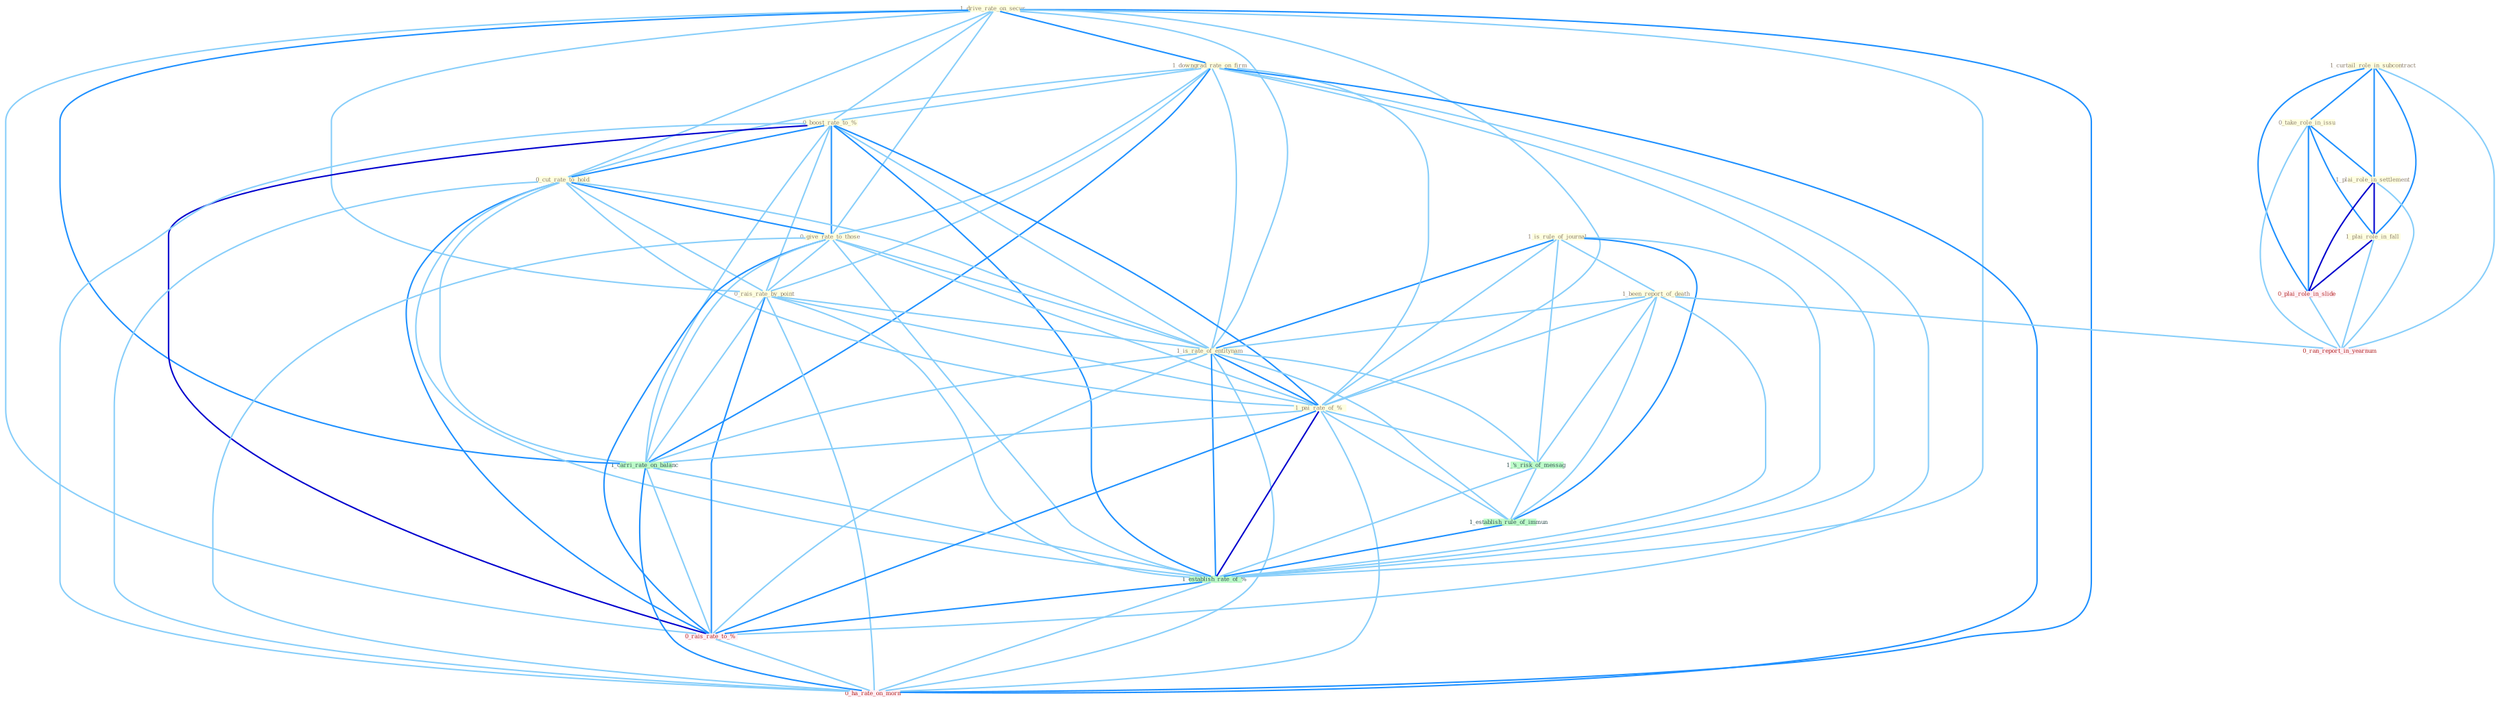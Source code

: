 Graph G{ 
    node
    [shape=polygon,style=filled,width=.5,height=.06,color="#BDFCC9",fixedsize=true,fontsize=4,
    fontcolor="#2f4f4f"];
    {node
    [color="#ffffe0", fontcolor="#8b7d6b"] "1_drive_rate_on_secur " "1_is_rule_of_journal " "1_downgrad_rate_on_firm " "0_boost_rate_to_% " "1_curtail_role_in_subcontract " "0_cut_rate_to_hold " "1_been_report_of_death " "0_give_rate_to_those " "0_take_role_in_issu " "0_rais_rate_by_point " "1_plai_role_in_settlement " "1_plai_role_in_fall " "1_is_rate_of_entitynam " "1_pai_rate_of_% "}
{node [color="#fff0f5", fontcolor="#b22222"] "0_plai_role_in_slide " "0_ran_report_in_yearnum " "0_rais_rate_to_% " "0_ha_rate_on_morn "}
edge [color="#B0E2FF"];

	"1_drive_rate_on_secur " -- "1_downgrad_rate_on_firm " [w="2", color="#1e90ff" , len=0.8];
	"1_drive_rate_on_secur " -- "0_boost_rate_to_% " [w="1", color="#87cefa" ];
	"1_drive_rate_on_secur " -- "0_cut_rate_to_hold " [w="1", color="#87cefa" ];
	"1_drive_rate_on_secur " -- "0_give_rate_to_those " [w="1", color="#87cefa" ];
	"1_drive_rate_on_secur " -- "0_rais_rate_by_point " [w="1", color="#87cefa" ];
	"1_drive_rate_on_secur " -- "1_is_rate_of_entitynam " [w="1", color="#87cefa" ];
	"1_drive_rate_on_secur " -- "1_pai_rate_of_% " [w="1", color="#87cefa" ];
	"1_drive_rate_on_secur " -- "1_carri_rate_on_balanc " [w="2", color="#1e90ff" , len=0.8];
	"1_drive_rate_on_secur " -- "1_establish_rate_of_% " [w="1", color="#87cefa" ];
	"1_drive_rate_on_secur " -- "0_rais_rate_to_% " [w="1", color="#87cefa" ];
	"1_drive_rate_on_secur " -- "0_ha_rate_on_morn " [w="2", color="#1e90ff" , len=0.8];
	"1_is_rule_of_journal " -- "1_been_report_of_death " [w="1", color="#87cefa" ];
	"1_is_rule_of_journal " -- "1_is_rate_of_entitynam " [w="2", color="#1e90ff" , len=0.8];
	"1_is_rule_of_journal " -- "1_pai_rate_of_% " [w="1", color="#87cefa" ];
	"1_is_rule_of_journal " -- "1_'s_risk_of_messag " [w="1", color="#87cefa" ];
	"1_is_rule_of_journal " -- "1_establish_rule_of_immun " [w="2", color="#1e90ff" , len=0.8];
	"1_is_rule_of_journal " -- "1_establish_rate_of_% " [w="1", color="#87cefa" ];
	"1_downgrad_rate_on_firm " -- "0_boost_rate_to_% " [w="1", color="#87cefa" ];
	"1_downgrad_rate_on_firm " -- "0_cut_rate_to_hold " [w="1", color="#87cefa" ];
	"1_downgrad_rate_on_firm " -- "0_give_rate_to_those " [w="1", color="#87cefa" ];
	"1_downgrad_rate_on_firm " -- "0_rais_rate_by_point " [w="1", color="#87cefa" ];
	"1_downgrad_rate_on_firm " -- "1_is_rate_of_entitynam " [w="1", color="#87cefa" ];
	"1_downgrad_rate_on_firm " -- "1_pai_rate_of_% " [w="1", color="#87cefa" ];
	"1_downgrad_rate_on_firm " -- "1_carri_rate_on_balanc " [w="2", color="#1e90ff" , len=0.8];
	"1_downgrad_rate_on_firm " -- "1_establish_rate_of_% " [w="1", color="#87cefa" ];
	"1_downgrad_rate_on_firm " -- "0_rais_rate_to_% " [w="1", color="#87cefa" ];
	"1_downgrad_rate_on_firm " -- "0_ha_rate_on_morn " [w="2", color="#1e90ff" , len=0.8];
	"0_boost_rate_to_% " -- "0_cut_rate_to_hold " [w="2", color="#1e90ff" , len=0.8];
	"0_boost_rate_to_% " -- "0_give_rate_to_those " [w="2", color="#1e90ff" , len=0.8];
	"0_boost_rate_to_% " -- "0_rais_rate_by_point " [w="1", color="#87cefa" ];
	"0_boost_rate_to_% " -- "1_is_rate_of_entitynam " [w="1", color="#87cefa" ];
	"0_boost_rate_to_% " -- "1_pai_rate_of_% " [w="2", color="#1e90ff" , len=0.8];
	"0_boost_rate_to_% " -- "1_carri_rate_on_balanc " [w="1", color="#87cefa" ];
	"0_boost_rate_to_% " -- "1_establish_rate_of_% " [w="2", color="#1e90ff" , len=0.8];
	"0_boost_rate_to_% " -- "0_rais_rate_to_% " [w="3", color="#0000cd" , len=0.6];
	"0_boost_rate_to_% " -- "0_ha_rate_on_morn " [w="1", color="#87cefa" ];
	"1_curtail_role_in_subcontract " -- "0_take_role_in_issu " [w="2", color="#1e90ff" , len=0.8];
	"1_curtail_role_in_subcontract " -- "1_plai_role_in_settlement " [w="2", color="#1e90ff" , len=0.8];
	"1_curtail_role_in_subcontract " -- "1_plai_role_in_fall " [w="2", color="#1e90ff" , len=0.8];
	"1_curtail_role_in_subcontract " -- "0_plai_role_in_slide " [w="2", color="#1e90ff" , len=0.8];
	"1_curtail_role_in_subcontract " -- "0_ran_report_in_yearnum " [w="1", color="#87cefa" ];
	"0_cut_rate_to_hold " -- "0_give_rate_to_those " [w="2", color="#1e90ff" , len=0.8];
	"0_cut_rate_to_hold " -- "0_rais_rate_by_point " [w="1", color="#87cefa" ];
	"0_cut_rate_to_hold " -- "1_is_rate_of_entitynam " [w="1", color="#87cefa" ];
	"0_cut_rate_to_hold " -- "1_pai_rate_of_% " [w="1", color="#87cefa" ];
	"0_cut_rate_to_hold " -- "1_carri_rate_on_balanc " [w="1", color="#87cefa" ];
	"0_cut_rate_to_hold " -- "1_establish_rate_of_% " [w="1", color="#87cefa" ];
	"0_cut_rate_to_hold " -- "0_rais_rate_to_% " [w="2", color="#1e90ff" , len=0.8];
	"0_cut_rate_to_hold " -- "0_ha_rate_on_morn " [w="1", color="#87cefa" ];
	"1_been_report_of_death " -- "1_is_rate_of_entitynam " [w="1", color="#87cefa" ];
	"1_been_report_of_death " -- "1_pai_rate_of_% " [w="1", color="#87cefa" ];
	"1_been_report_of_death " -- "1_'s_risk_of_messag " [w="1", color="#87cefa" ];
	"1_been_report_of_death " -- "0_ran_report_in_yearnum " [w="1", color="#87cefa" ];
	"1_been_report_of_death " -- "1_establish_rule_of_immun " [w="1", color="#87cefa" ];
	"1_been_report_of_death " -- "1_establish_rate_of_% " [w="1", color="#87cefa" ];
	"0_give_rate_to_those " -- "0_rais_rate_by_point " [w="1", color="#87cefa" ];
	"0_give_rate_to_those " -- "1_is_rate_of_entitynam " [w="1", color="#87cefa" ];
	"0_give_rate_to_those " -- "1_pai_rate_of_% " [w="1", color="#87cefa" ];
	"0_give_rate_to_those " -- "1_carri_rate_on_balanc " [w="1", color="#87cefa" ];
	"0_give_rate_to_those " -- "1_establish_rate_of_% " [w="1", color="#87cefa" ];
	"0_give_rate_to_those " -- "0_rais_rate_to_% " [w="2", color="#1e90ff" , len=0.8];
	"0_give_rate_to_those " -- "0_ha_rate_on_morn " [w="1", color="#87cefa" ];
	"0_take_role_in_issu " -- "1_plai_role_in_settlement " [w="2", color="#1e90ff" , len=0.8];
	"0_take_role_in_issu " -- "1_plai_role_in_fall " [w="2", color="#1e90ff" , len=0.8];
	"0_take_role_in_issu " -- "0_plai_role_in_slide " [w="2", color="#1e90ff" , len=0.8];
	"0_take_role_in_issu " -- "0_ran_report_in_yearnum " [w="1", color="#87cefa" ];
	"0_rais_rate_by_point " -- "1_is_rate_of_entitynam " [w="1", color="#87cefa" ];
	"0_rais_rate_by_point " -- "1_pai_rate_of_% " [w="1", color="#87cefa" ];
	"0_rais_rate_by_point " -- "1_carri_rate_on_balanc " [w="1", color="#87cefa" ];
	"0_rais_rate_by_point " -- "1_establish_rate_of_% " [w="1", color="#87cefa" ];
	"0_rais_rate_by_point " -- "0_rais_rate_to_% " [w="2", color="#1e90ff" , len=0.8];
	"0_rais_rate_by_point " -- "0_ha_rate_on_morn " [w="1", color="#87cefa" ];
	"1_plai_role_in_settlement " -- "1_plai_role_in_fall " [w="3", color="#0000cd" , len=0.6];
	"1_plai_role_in_settlement " -- "0_plai_role_in_slide " [w="3", color="#0000cd" , len=0.6];
	"1_plai_role_in_settlement " -- "0_ran_report_in_yearnum " [w="1", color="#87cefa" ];
	"1_plai_role_in_fall " -- "0_plai_role_in_slide " [w="3", color="#0000cd" , len=0.6];
	"1_plai_role_in_fall " -- "0_ran_report_in_yearnum " [w="1", color="#87cefa" ];
	"1_is_rate_of_entitynam " -- "1_pai_rate_of_% " [w="2", color="#1e90ff" , len=0.8];
	"1_is_rate_of_entitynam " -- "1_carri_rate_on_balanc " [w="1", color="#87cefa" ];
	"1_is_rate_of_entitynam " -- "1_'s_risk_of_messag " [w="1", color="#87cefa" ];
	"1_is_rate_of_entitynam " -- "1_establish_rule_of_immun " [w="1", color="#87cefa" ];
	"1_is_rate_of_entitynam " -- "1_establish_rate_of_% " [w="2", color="#1e90ff" , len=0.8];
	"1_is_rate_of_entitynam " -- "0_rais_rate_to_% " [w="1", color="#87cefa" ];
	"1_is_rate_of_entitynam " -- "0_ha_rate_on_morn " [w="1", color="#87cefa" ];
	"1_pai_rate_of_% " -- "1_carri_rate_on_balanc " [w="1", color="#87cefa" ];
	"1_pai_rate_of_% " -- "1_'s_risk_of_messag " [w="1", color="#87cefa" ];
	"1_pai_rate_of_% " -- "1_establish_rule_of_immun " [w="1", color="#87cefa" ];
	"1_pai_rate_of_% " -- "1_establish_rate_of_% " [w="3", color="#0000cd" , len=0.6];
	"1_pai_rate_of_% " -- "0_rais_rate_to_% " [w="2", color="#1e90ff" , len=0.8];
	"1_pai_rate_of_% " -- "0_ha_rate_on_morn " [w="1", color="#87cefa" ];
	"0_plai_role_in_slide " -- "0_ran_report_in_yearnum " [w="1", color="#87cefa" ];
	"1_carri_rate_on_balanc " -- "1_establish_rate_of_% " [w="1", color="#87cefa" ];
	"1_carri_rate_on_balanc " -- "0_rais_rate_to_% " [w="1", color="#87cefa" ];
	"1_carri_rate_on_balanc " -- "0_ha_rate_on_morn " [w="2", color="#1e90ff" , len=0.8];
	"1_'s_risk_of_messag " -- "1_establish_rule_of_immun " [w="1", color="#87cefa" ];
	"1_'s_risk_of_messag " -- "1_establish_rate_of_% " [w="1", color="#87cefa" ];
	"1_establish_rule_of_immun " -- "1_establish_rate_of_% " [w="2", color="#1e90ff" , len=0.8];
	"1_establish_rate_of_% " -- "0_rais_rate_to_% " [w="2", color="#1e90ff" , len=0.8];
	"1_establish_rate_of_% " -- "0_ha_rate_on_morn " [w="1", color="#87cefa" ];
	"0_rais_rate_to_% " -- "0_ha_rate_on_morn " [w="1", color="#87cefa" ];
}